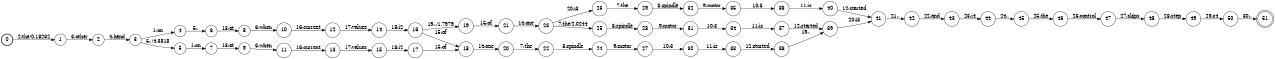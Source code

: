 digraph FST {
rankdir = LR;
size = "8.5,11";
label = "";
center = 1;
orientation = Portrait;
ranksep = "0.4";
nodesep = "0.25";
0 [label = "0", shape = circle, style = bold, fontsize = 14]
	0 -> 1 [label = "2:the/0.18262", fontsize = 14];
1 [label = "1", shape = circle, style = solid, fontsize = 14]
	1 -> 2 [label = "3:other", fontsize = 14];
2 [label = "2", shape = circle, style = solid, fontsize = 14]
	2 -> 3 [label = "4:hand", fontsize = 14];
3 [label = "3", shape = circle, style = solid, fontsize = 14]
	3 -> 4 [label = "1:on", fontsize = 14];
	3 -> 5 [label = "5:,/4.3818", fontsize = 14];
4 [label = "4", shape = circle, style = solid, fontsize = 14]
	4 -> 6 [label = "5:,", fontsize = 14];
5 [label = "5", shape = circle, style = solid, fontsize = 14]
	5 -> 7 [label = "1:on", fontsize = 14];
6 [label = "6", shape = circle, style = solid, fontsize = 14]
	6 -> 8 [label = "13:at", fontsize = 14];
7 [label = "7", shape = circle, style = solid, fontsize = 14]
	7 -> 9 [label = "13:at", fontsize = 14];
8 [label = "8", shape = circle, style = solid, fontsize = 14]
	8 -> 10 [label = "6:when", fontsize = 14];
9 [label = "9", shape = circle, style = solid, fontsize = 14]
	9 -> 11 [label = "6:when", fontsize = 14];
10 [label = "10", shape = circle, style = solid, fontsize = 14]
	10 -> 12 [label = "16:current", fontsize = 14];
11 [label = "11", shape = circle, style = solid, fontsize = 14]
	11 -> 13 [label = "16:current", fontsize = 14];
12 [label = "12", shape = circle, style = solid, fontsize = 14]
	12 -> 14 [label = "17:values", fontsize = 14];
13 [label = "13", shape = circle, style = solid, fontsize = 14]
	13 -> 15 [label = "17:values", fontsize = 14];
14 [label = "14", shape = circle, style = solid, fontsize = 14]
	14 -> 16 [label = "18:i2", fontsize = 14];
15 [label = "15", shape = circle, style = solid, fontsize = 14]
	15 -> 17 [label = "18:i2", fontsize = 14];
16 [label = "16", shape = circle, style = solid, fontsize = 14]
	16 -> 19 [label = "19:,/1.7979", fontsize = 14];
	16 -> 18 [label = "15:of", fontsize = 14];
17 [label = "17", shape = circle, style = solid, fontsize = 14]
	17 -> 18 [label = "15:of", fontsize = 14];
18 [label = "18", shape = circle, style = solid, fontsize = 14]
	18 -> 20 [label = "14:one", fontsize = 14];
19 [label = "19", shape = circle, style = solid, fontsize = 14]
	19 -> 21 [label = "15:of", fontsize = 14];
20 [label = "20", shape = circle, style = solid, fontsize = 14]
	20 -> 22 [label = "7:the", fontsize = 14];
21 [label = "21", shape = circle, style = solid, fontsize = 14]
	21 -> 23 [label = "14:one", fontsize = 14];
22 [label = "22", shape = circle, style = solid, fontsize = 14]
	22 -> 24 [label = "8:spindle", fontsize = 14];
23 [label = "23", shape = circle, style = solid, fontsize = 14]
	23 -> 25 [label = "7:the/2.0244", fontsize = 14];
	23 -> 26 [label = "20:i3", fontsize = 14];
24 [label = "24", shape = circle, style = solid, fontsize = 14]
	24 -> 27 [label = "9:motor", fontsize = 14];
25 [label = "25", shape = circle, style = solid, fontsize = 14]
	25 -> 28 [label = "8:spindle", fontsize = 14];
26 [label = "26", shape = circle, style = solid, fontsize = 14]
	26 -> 29 [label = "7:the", fontsize = 14];
27 [label = "27", shape = circle, style = solid, fontsize = 14]
	27 -> 30 [label = "10:3", fontsize = 14];
28 [label = "28", shape = circle, style = solid, fontsize = 14]
	28 -> 31 [label = "9:motor", fontsize = 14];
29 [label = "29", shape = circle, style = solid, fontsize = 14]
	29 -> 32 [label = "8:spindle", fontsize = 14];
30 [label = "30", shape = circle, style = solid, fontsize = 14]
	30 -> 33 [label = "11:is", fontsize = 14];
31 [label = "31", shape = circle, style = solid, fontsize = 14]
	31 -> 34 [label = "10:3", fontsize = 14];
32 [label = "32", shape = circle, style = solid, fontsize = 14]
	32 -> 35 [label = "9:motor", fontsize = 14];
33 [label = "33", shape = circle, style = solid, fontsize = 14]
	33 -> 36 [label = "12:started", fontsize = 14];
34 [label = "34", shape = circle, style = solid, fontsize = 14]
	34 -> 37 [label = "11:is", fontsize = 14];
35 [label = "35", shape = circle, style = solid, fontsize = 14]
	35 -> 38 [label = "10:3", fontsize = 14];
36 [label = "36", shape = circle, style = solid, fontsize = 14]
	36 -> 39 [label = "19:,", fontsize = 14];
37 [label = "37", shape = circle, style = solid, fontsize = 14]
	37 -> 39 [label = "12:started", fontsize = 14];
38 [label = "38", shape = circle, style = solid, fontsize = 14]
	38 -> 40 [label = "11:is", fontsize = 14];
39 [label = "39", shape = circle, style = solid, fontsize = 14]
	39 -> 41 [label = "20:i3", fontsize = 14];
40 [label = "40", shape = circle, style = solid, fontsize = 14]
	40 -> 41 [label = "12:started", fontsize = 14];
41 [label = "41", shape = circle, style = solid, fontsize = 14]
	41 -> 42 [label = "21:,", fontsize = 14];
42 [label = "42", shape = circle, style = solid, fontsize = 14]
	42 -> 43 [label = "22:and", fontsize = 14];
43 [label = "43", shape = circle, style = solid, fontsize = 14]
	43 -> 44 [label = "23:i4", fontsize = 14];
44 [label = "44", shape = circle, style = solid, fontsize = 14]
	44 -> 45 [label = "24:,", fontsize = 14];
45 [label = "45", shape = circle, style = solid, fontsize = 14]
	45 -> 46 [label = "25:the", fontsize = 14];
46 [label = "46", shape = circle, style = solid, fontsize = 14]
	46 -> 47 [label = "26:control", fontsize = 14];
47 [label = "47", shape = circle, style = solid, fontsize = 14]
	47 -> 48 [label = "27:skips", fontsize = 14];
48 [label = "48", shape = circle, style = solid, fontsize = 14]
	48 -> 49 [label = "28:step", fontsize = 14];
49 [label = "49", shape = circle, style = solid, fontsize = 14]
	49 -> 50 [label = "29:s4", fontsize = 14];
50 [label = "50", shape = circle, style = solid, fontsize = 14]
	50 -> 51 [label = "30:.", fontsize = 14];
51 [label = "51", shape = doublecircle, style = solid, fontsize = 14]
}

